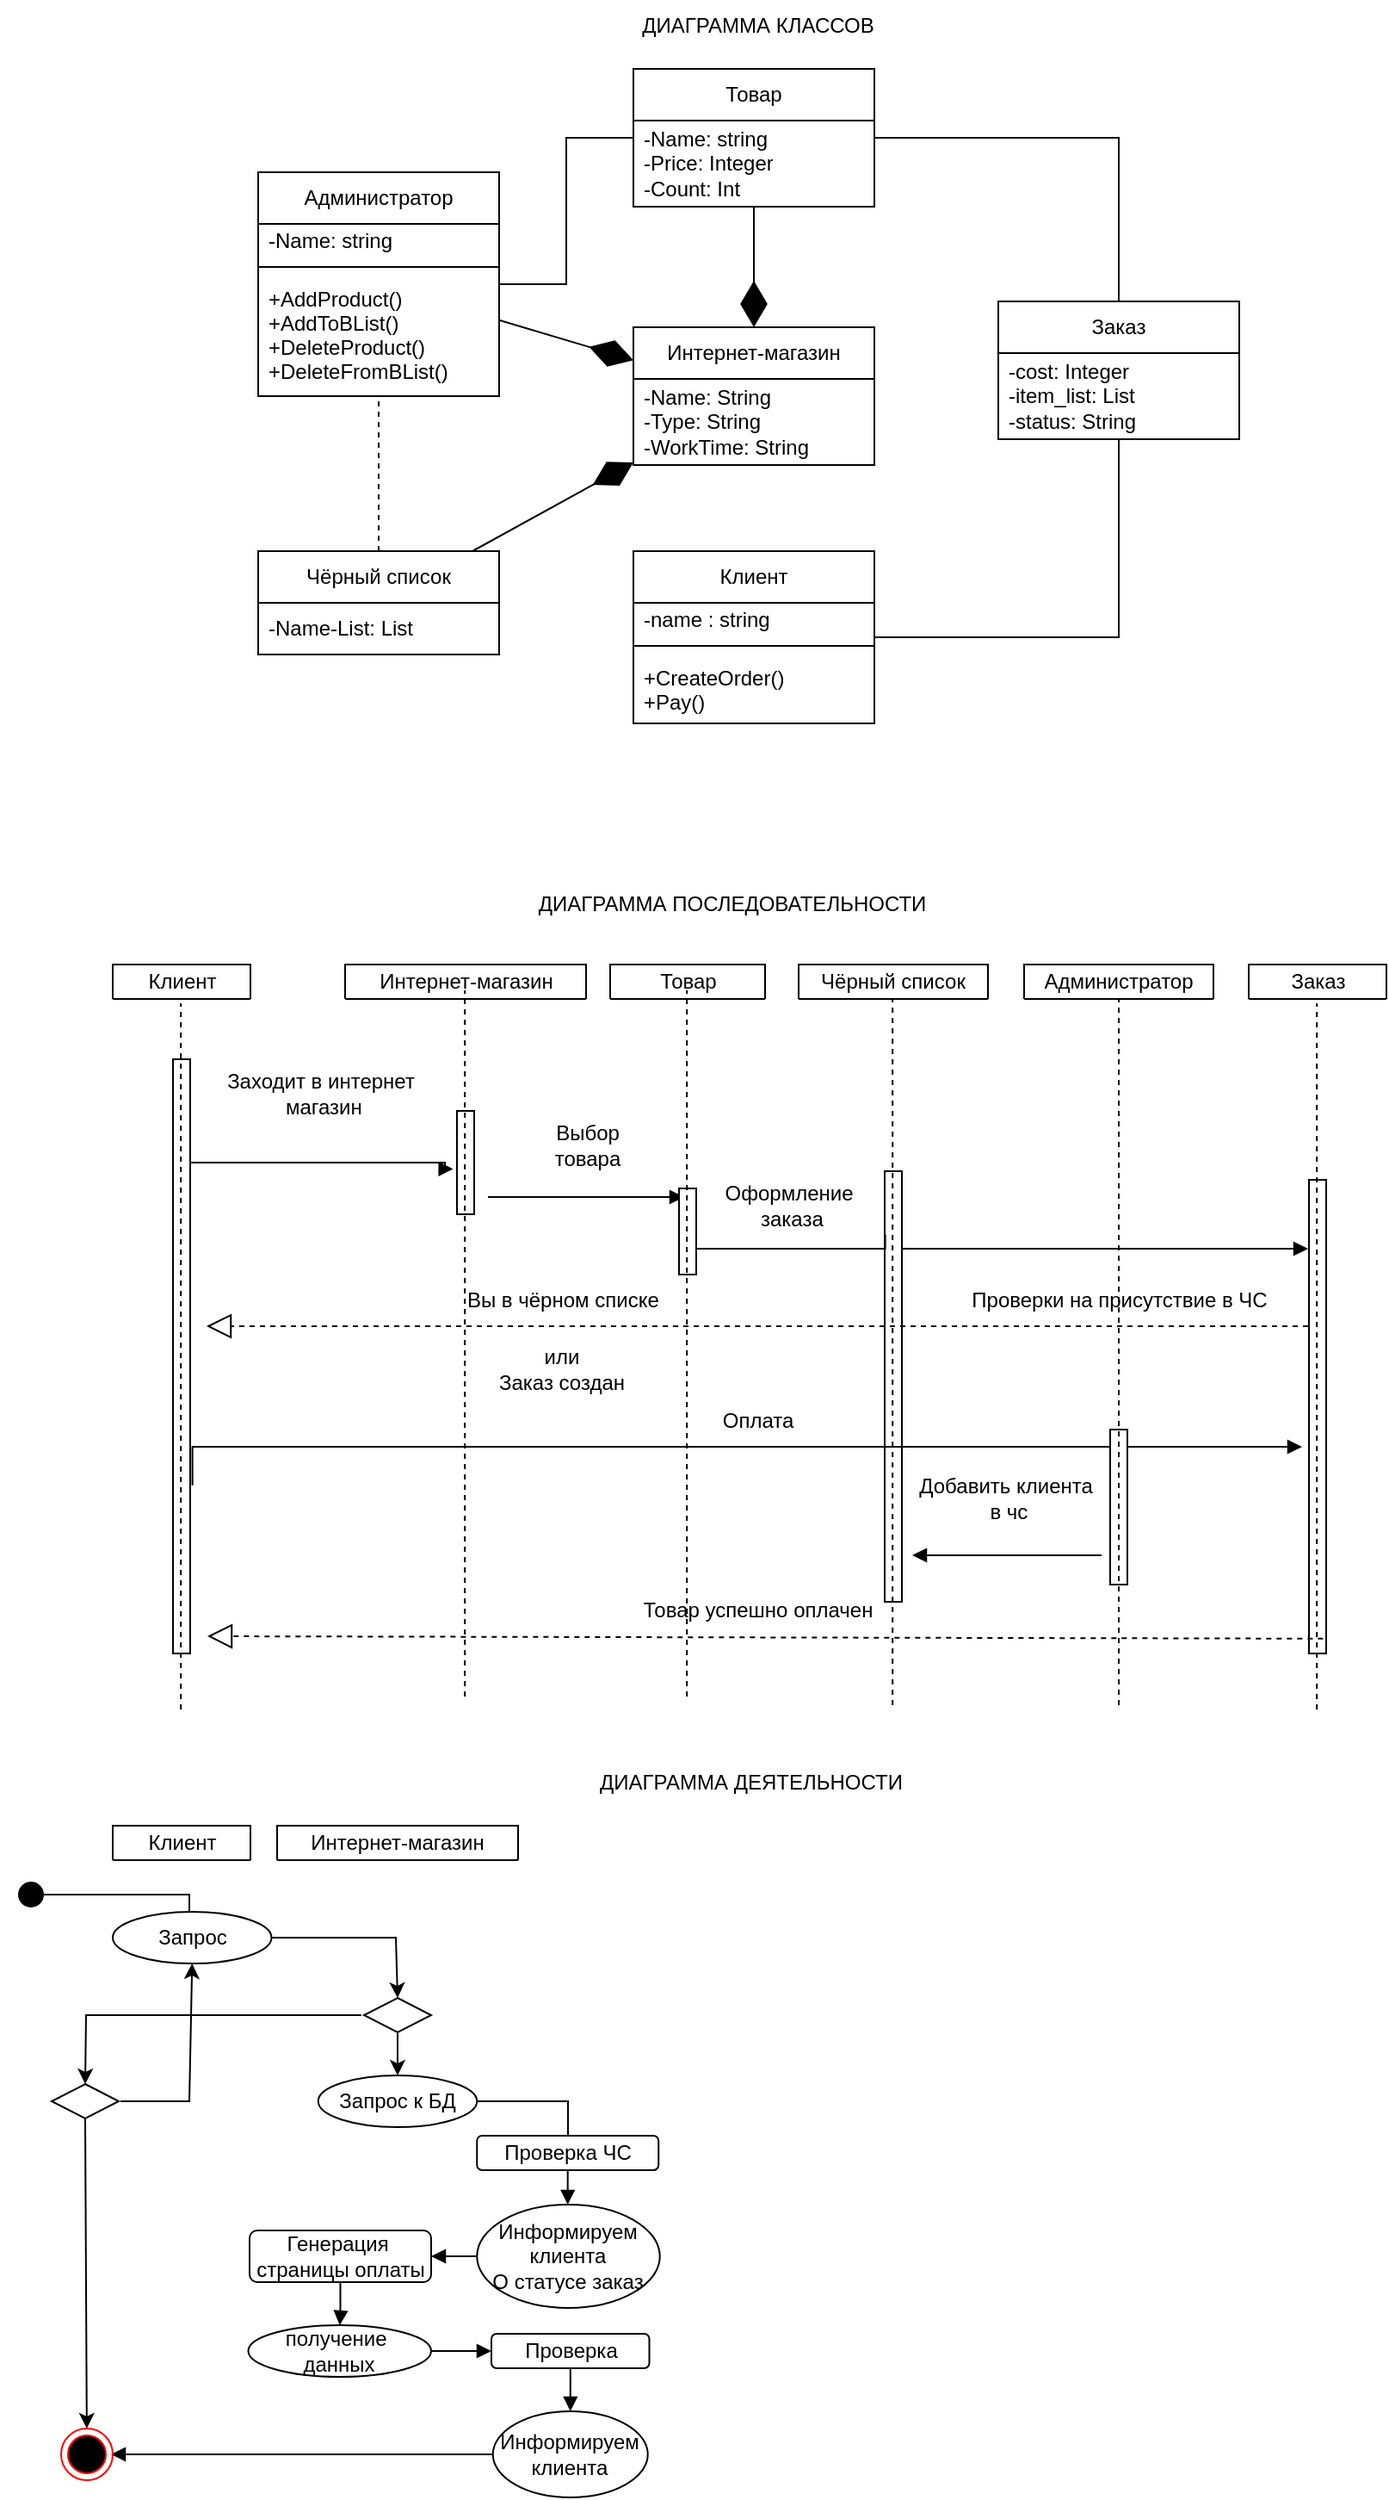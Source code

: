 <mxfile version="20.6.2" type="github">
  <diagram id="C5RBs43oDa-KdzZeNtuy" name="Page-1">
    <mxGraphModel dx="2187" dy="1087" grid="1" gridSize="10" guides="1" tooltips="1" connect="1" arrows="1" fold="1" page="1" pageScale="1" pageWidth="1200" pageHeight="1920" math="0" shadow="0">
      <root>
        <mxCell id="WIyWlLk6GJQsqaUBKTNV-0" />
        <mxCell id="WIyWlLk6GJQsqaUBKTNV-1" parent="WIyWlLk6GJQsqaUBKTNV-0" />
        <mxCell id="Nk64WTQwoIVOHszJ0diu-1" value="Интернет-магазин" style="swimlane;fontStyle=0;childLayout=stackLayout;horizontal=1;startSize=30;horizontalStack=0;resizeParent=1;resizeParentMax=0;resizeLast=0;collapsible=1;marginBottom=0;whiteSpace=wrap;html=1;" vertex="1" parent="WIyWlLk6GJQsqaUBKTNV-1">
          <mxGeometry x="318" y="200" width="140" height="80" as="geometry" />
        </mxCell>
        <mxCell id="Nk64WTQwoIVOHszJ0diu-4" value="-Name: String&lt;br&gt;-Type: String&lt;br&gt;-WorkTime: String" style="text;strokeColor=none;fillColor=none;align=left;verticalAlign=middle;spacingLeft=4;spacingRight=4;overflow=hidden;points=[[0,0.5],[1,0.5]];portConstraint=eastwest;rotatable=0;whiteSpace=wrap;html=1;" vertex="1" parent="Nk64WTQwoIVOHszJ0diu-1">
          <mxGeometry y="30" width="140" height="50" as="geometry" />
        </mxCell>
        <mxCell id="Nk64WTQwoIVOHszJ0diu-11" value="Администратор" style="swimlane;fontStyle=0;childLayout=stackLayout;horizontal=1;startSize=30;horizontalStack=0;resizeParent=1;resizeParentMax=0;resizeLast=0;collapsible=1;marginBottom=0;whiteSpace=wrap;html=1;" vertex="1" parent="WIyWlLk6GJQsqaUBKTNV-1">
          <mxGeometry x="100" y="110" width="140" height="130" as="geometry" />
        </mxCell>
        <mxCell id="Nk64WTQwoIVOHszJ0diu-12" value="-Name: string" style="text;strokeColor=none;fillColor=none;align=left;verticalAlign=middle;spacingLeft=4;spacingRight=4;overflow=hidden;points=[[0,0.5],[1,0.5]];portConstraint=eastwest;rotatable=0;whiteSpace=wrap;html=1;" vertex="1" parent="Nk64WTQwoIVOHszJ0diu-11">
          <mxGeometry y="30" width="140" height="20" as="geometry" />
        </mxCell>
        <mxCell id="Nk64WTQwoIVOHszJ0diu-103" value="&lt;span style=&quot;color: rgba(0, 0, 0, 0); font-family: monospace; font-size: 0px; background-color: rgb(248, 249, 250);&quot;&gt;%3CmxGraphModel%3E%3Croot%3E%3CmxCell%20id%3D%220%22%2F%3E%3CmxCell%20id%3D%221%22%20parent%3D%220%22%2F%3E%3CmxCell%20id%3D%222%22%20value%3D%22Get%20Seminars%20Taken%22%20style%3D%22text%3Balign%3Dleft%3BverticalAlign%3Dtop%3BspacingLeft%3D4%3BspacingRight%3D4%3Boverflow%3Dhidden%3Brotatable%3D0%3Bpoints%3D%5B%5B0%2C0.5%5D%2C%5B1%2C0.5%5D%5D%3BportConstraint%3Deastwest%3B%22%20vertex%3D%221%22%20parent%3D%221%22%3E%3CmxGeometry%20x%3D%22120%22%20y%3D%22472%22%20width%3D%22160%22%20height%3D%2226%22%20as%3D%22geometry%22%2F%3E%3C%2FmxCell%3E%3C%2Froot%3E%3C%2FmxGraphModel%3E&lt;/span&gt;" style="line;html=1;strokeWidth=1;align=left;verticalAlign=middle;spacingTop=-1;spacingLeft=3;spacingRight=3;rotatable=0;labelPosition=right;points=[];portConstraint=eastwest;" vertex="1" parent="Nk64WTQwoIVOHszJ0diu-11">
          <mxGeometry y="50" width="140" height="10" as="geometry" />
        </mxCell>
        <mxCell id="Nk64WTQwoIVOHszJ0diu-101" value="+AddProduct()&#xa;+AddToBList()&#xa;+DeleteProduct()&#xa;+DeleteFromBList()" style="text;align=left;verticalAlign=top;spacingLeft=4;spacingRight=4;overflow=hidden;rotatable=0;points=[[0,0.5],[1,0.5]];portConstraint=eastwest;" vertex="1" parent="Nk64WTQwoIVOHszJ0diu-11">
          <mxGeometry y="60" width="140" height="70" as="geometry" />
        </mxCell>
        <mxCell id="Nk64WTQwoIVOHszJ0diu-13" value="Товар" style="swimlane;fontStyle=0;childLayout=stackLayout;horizontal=1;startSize=30;horizontalStack=0;resizeParent=1;resizeParentMax=0;resizeLast=0;collapsible=1;marginBottom=0;whiteSpace=wrap;html=1;" vertex="1" parent="WIyWlLk6GJQsqaUBKTNV-1">
          <mxGeometry x="318" y="50" width="140" height="80" as="geometry" />
        </mxCell>
        <mxCell id="Nk64WTQwoIVOHszJ0diu-14" value="-Name: string&lt;br&gt;-Price: Integer&lt;br&gt;-Count: Int" style="text;strokeColor=none;fillColor=none;align=left;verticalAlign=middle;spacingLeft=4;spacingRight=4;overflow=hidden;points=[[0,0.5],[1,0.5]];portConstraint=eastwest;rotatable=0;whiteSpace=wrap;html=1;" vertex="1" parent="Nk64WTQwoIVOHszJ0diu-13">
          <mxGeometry y="30" width="140" height="50" as="geometry" />
        </mxCell>
        <mxCell id="Nk64WTQwoIVOHszJ0diu-15" value="Клиент" style="swimlane;fontStyle=0;childLayout=stackLayout;horizontal=1;startSize=30;horizontalStack=0;resizeParent=1;resizeParentMax=0;resizeLast=0;collapsible=1;marginBottom=0;whiteSpace=wrap;html=1;" vertex="1" parent="WIyWlLk6GJQsqaUBKTNV-1">
          <mxGeometry x="318" y="330" width="140" height="100" as="geometry" />
        </mxCell>
        <mxCell id="Nk64WTQwoIVOHszJ0diu-16" value="-name : string" style="text;strokeColor=none;fillColor=none;align=left;verticalAlign=middle;spacingLeft=4;spacingRight=4;overflow=hidden;points=[[0,0.5],[1,0.5]];portConstraint=eastwest;rotatable=0;whiteSpace=wrap;html=1;" vertex="1" parent="Nk64WTQwoIVOHszJ0diu-15">
          <mxGeometry y="30" width="140" height="20" as="geometry" />
        </mxCell>
        <mxCell id="Nk64WTQwoIVOHszJ0diu-105" value="&lt;span style=&quot;color: rgba(0, 0, 0, 0); font-family: monospace; font-size: 0px; background-color: rgb(248, 249, 250);&quot;&gt;%3CmxGraphModel%3E%3Croot%3E%3CmxCell%20id%3D%220%22%2F%3E%3CmxCell%20id%3D%221%22%20parent%3D%220%22%2F%3E%3CmxCell%20id%3D%222%22%20value%3D%22Get%20Seminars%20Taken%22%20style%3D%22text%3Balign%3Dleft%3BverticalAlign%3Dtop%3BspacingLeft%3D4%3BspacingRight%3D4%3Boverflow%3Dhidden%3Brotatable%3D0%3Bpoints%3D%5B%5B0%2C0.5%5D%2C%5B1%2C0.5%5D%5D%3BportConstraint%3Deastwest%3B%22%20vertex%3D%221%22%20parent%3D%221%22%3E%3CmxGeometry%20x%3D%22120%22%20y%3D%22472%22%20width%3D%22160%22%20height%3D%2226%22%20as%3D%22geometry%22%2F%3E%3C%2FmxCell%3E%3C%2Froot%3E%3C%2FmxGraphModel%3E&lt;/span&gt;" style="line;html=1;strokeWidth=1;align=left;verticalAlign=middle;spacingTop=-1;spacingLeft=3;spacingRight=3;rotatable=0;labelPosition=right;points=[];portConstraint=eastwest;" vertex="1" parent="Nk64WTQwoIVOHszJ0diu-15">
          <mxGeometry y="50" width="140" height="10" as="geometry" />
        </mxCell>
        <mxCell id="Nk64WTQwoIVOHszJ0diu-104" value="+CreateOrder()&#xa;+Pay()" style="text;align=left;verticalAlign=top;spacingLeft=4;spacingRight=4;overflow=hidden;rotatable=0;points=[[0,0.5],[1,0.5]];portConstraint=eastwest;" vertex="1" parent="Nk64WTQwoIVOHszJ0diu-15">
          <mxGeometry y="60" width="140" height="40" as="geometry" />
        </mxCell>
        <mxCell id="Nk64WTQwoIVOHszJ0diu-17" value="Заказ" style="swimlane;fontStyle=0;childLayout=stackLayout;horizontal=1;startSize=30;horizontalStack=0;resizeParent=1;resizeParentMax=0;resizeLast=0;collapsible=1;marginBottom=0;whiteSpace=wrap;html=1;" vertex="1" parent="WIyWlLk6GJQsqaUBKTNV-1">
          <mxGeometry x="530" y="185" width="140" height="80" as="geometry" />
        </mxCell>
        <mxCell id="Nk64WTQwoIVOHszJ0diu-18" value="-cost: Integer&lt;br&gt;-item_list: List&lt;br&gt;-status: String" style="text;strokeColor=none;fillColor=none;align=left;verticalAlign=middle;spacingLeft=4;spacingRight=4;overflow=hidden;points=[[0,0.5],[1,0.5]];portConstraint=eastwest;rotatable=0;whiteSpace=wrap;html=1;" vertex="1" parent="Nk64WTQwoIVOHszJ0diu-17">
          <mxGeometry y="30" width="140" height="50" as="geometry" />
        </mxCell>
        <mxCell id="Nk64WTQwoIVOHszJ0diu-19" value="Чёрный список" style="swimlane;fontStyle=0;childLayout=stackLayout;horizontal=1;startSize=30;horizontalStack=0;resizeParent=1;resizeParentMax=0;resizeLast=0;collapsible=1;marginBottom=0;whiteSpace=wrap;html=1;" vertex="1" parent="WIyWlLk6GJQsqaUBKTNV-1">
          <mxGeometry x="100" y="330" width="140" height="60" as="geometry" />
        </mxCell>
        <mxCell id="Nk64WTQwoIVOHszJ0diu-20" value="-Name-List: List" style="text;strokeColor=none;fillColor=none;align=left;verticalAlign=middle;spacingLeft=4;spacingRight=4;overflow=hidden;points=[[0,0.5],[1,0.5]];portConstraint=eastwest;rotatable=0;whiteSpace=wrap;html=1;" vertex="1" parent="Nk64WTQwoIVOHszJ0diu-19">
          <mxGeometry y="30" width="140" height="30" as="geometry" />
        </mxCell>
        <mxCell id="Nk64WTQwoIVOHszJ0diu-71" value="" style="endArrow=diamondThin;endFill=1;endSize=24;html=1;rounded=0;" edge="1" parent="WIyWlLk6GJQsqaUBKTNV-1" source="Nk64WTQwoIVOHszJ0diu-13" target="Nk64WTQwoIVOHszJ0diu-1">
          <mxGeometry width="160" relative="1" as="geometry">
            <mxPoint x="260" y="200" as="sourcePoint" />
            <mxPoint x="420" y="200" as="targetPoint" />
          </mxGeometry>
        </mxCell>
        <mxCell id="Nk64WTQwoIVOHszJ0diu-78" value="" style="endArrow=diamondThin;endFill=1;endSize=24;html=1;rounded=0;" edge="1" parent="WIyWlLk6GJQsqaUBKTNV-1" source="Nk64WTQwoIVOHszJ0diu-11" target="Nk64WTQwoIVOHszJ0diu-1">
          <mxGeometry width="160" relative="1" as="geometry">
            <mxPoint x="300.0" y="115" as="sourcePoint" />
            <mxPoint x="300.0" y="360" as="targetPoint" />
          </mxGeometry>
        </mxCell>
        <mxCell id="Nk64WTQwoIVOHszJ0diu-79" value="" style="endArrow=diamondThin;endFill=1;endSize=24;html=1;rounded=0;" edge="1" parent="WIyWlLk6GJQsqaUBKTNV-1" source="Nk64WTQwoIVOHszJ0diu-19" target="Nk64WTQwoIVOHszJ0diu-1">
          <mxGeometry width="160" relative="1" as="geometry">
            <mxPoint x="257.256" y="180" as="sourcePoint" />
            <mxPoint x="364.884" y="310" as="targetPoint" />
          </mxGeometry>
        </mxCell>
        <mxCell id="Nk64WTQwoIVOHszJ0diu-80" value="" style="endArrow=none;html=1;edgeStyle=orthogonalEdgeStyle;rounded=0;" edge="1" parent="WIyWlLk6GJQsqaUBKTNV-1" source="Nk64WTQwoIVOHszJ0diu-15" target="Nk64WTQwoIVOHszJ0diu-17">
          <mxGeometry relative="1" as="geometry">
            <mxPoint x="530" y="420" as="sourcePoint" />
            <mxPoint x="530" y="290" as="targetPoint" />
          </mxGeometry>
        </mxCell>
        <mxCell id="Nk64WTQwoIVOHszJ0diu-84" value="" style="endArrow=none;html=1;edgeStyle=orthogonalEdgeStyle;rounded=0;" edge="1" parent="WIyWlLk6GJQsqaUBKTNV-1" source="Nk64WTQwoIVOHszJ0diu-13" target="Nk64WTQwoIVOHszJ0diu-17">
          <mxGeometry relative="1" as="geometry">
            <mxPoint x="500" y="89.66" as="sourcePoint" />
            <mxPoint x="660" y="89.66" as="targetPoint" />
          </mxGeometry>
        </mxCell>
        <mxCell id="Nk64WTQwoIVOHszJ0diu-91" value="" style="endArrow=none;html=1;edgeStyle=orthogonalEdgeStyle;rounded=0;" edge="1" parent="WIyWlLk6GJQsqaUBKTNV-1" source="Nk64WTQwoIVOHszJ0diu-13" target="Nk64WTQwoIVOHszJ0diu-11">
          <mxGeometry relative="1" as="geometry">
            <mxPoint x="190" y="10" as="sourcePoint" />
            <mxPoint x="190" y="140" as="targetPoint" />
          </mxGeometry>
        </mxCell>
        <mxCell id="Nk64WTQwoIVOHszJ0diu-92" value="" style="endArrow=none;dashed=1;endFill=0;endSize=12;html=1;rounded=0;exitX=0.5;exitY=0;exitDx=0;exitDy=0;" edge="1" parent="WIyWlLk6GJQsqaUBKTNV-1" source="Nk64WTQwoIVOHszJ0diu-19" target="Nk64WTQwoIVOHszJ0diu-11">
          <mxGeometry width="160" relative="1" as="geometry">
            <mxPoint x="170" y="270" as="sourcePoint" />
            <mxPoint x="330" y="270" as="targetPoint" />
          </mxGeometry>
        </mxCell>
        <mxCell id="Nk64WTQwoIVOHszJ0diu-107" value="Интернет-магазин" style="swimlane;fontStyle=0;childLayout=stackLayout;horizontal=1;startSize=30;horizontalStack=0;resizeParent=1;resizeParentMax=0;resizeLast=0;collapsible=1;marginBottom=0;whiteSpace=wrap;html=1;" vertex="1" parent="WIyWlLk6GJQsqaUBKTNV-1">
          <mxGeometry x="150.5" y="570" width="140" height="20" as="geometry" />
        </mxCell>
        <mxCell id="Nk64WTQwoIVOHszJ0diu-110" value="Заказ" style="swimlane;fontStyle=0;childLayout=stackLayout;horizontal=1;startSize=30;horizontalStack=0;resizeParent=1;resizeParentMax=0;resizeLast=0;collapsible=1;marginBottom=0;whiteSpace=wrap;html=1;" vertex="1" parent="WIyWlLk6GJQsqaUBKTNV-1">
          <mxGeometry x="675.5" y="570" width="80" height="20" as="geometry" />
        </mxCell>
        <mxCell id="Nk64WTQwoIVOHszJ0diu-112" value="Товар" style="swimlane;fontStyle=0;childLayout=stackLayout;horizontal=1;startSize=30;horizontalStack=0;resizeParent=1;resizeParentMax=0;resizeLast=0;collapsible=1;marginBottom=0;whiteSpace=wrap;html=1;" vertex="1" parent="WIyWlLk6GJQsqaUBKTNV-1">
          <mxGeometry x="304.5" y="570" width="90" height="20" as="geometry" />
        </mxCell>
        <mxCell id="Nk64WTQwoIVOHszJ0diu-115" value="Клиент" style="swimlane;fontStyle=0;childLayout=stackLayout;horizontal=1;startSize=30;horizontalStack=0;resizeParent=1;resizeParentMax=0;resizeLast=0;collapsible=1;marginBottom=0;whiteSpace=wrap;html=1;" vertex="1" parent="WIyWlLk6GJQsqaUBKTNV-1">
          <mxGeometry x="15.5" y="570" width="80" height="20" as="geometry" />
        </mxCell>
        <mxCell id="Nk64WTQwoIVOHszJ0diu-120" value="Чёрный список" style="swimlane;fontStyle=0;childLayout=stackLayout;horizontal=1;startSize=30;horizontalStack=0;resizeParent=1;resizeParentMax=0;resizeLast=0;collapsible=1;marginBottom=0;whiteSpace=wrap;html=1;" vertex="1" parent="WIyWlLk6GJQsqaUBKTNV-1">
          <mxGeometry x="414" y="570" width="110" height="20" as="geometry" />
        </mxCell>
        <mxCell id="Nk64WTQwoIVOHszJ0diu-122" value="Администратор" style="swimlane;fontStyle=0;childLayout=stackLayout;horizontal=1;startSize=30;horizontalStack=0;resizeParent=1;resizeParentMax=0;resizeLast=0;collapsible=1;marginBottom=0;whiteSpace=wrap;html=1;" vertex="1" parent="WIyWlLk6GJQsqaUBKTNV-1">
          <mxGeometry x="545" y="570" width="110" height="20" as="geometry" />
        </mxCell>
        <mxCell id="Nk64WTQwoIVOHszJ0diu-127" value="" style="html=1;points=[];perimeter=orthogonalPerimeter;" vertex="1" parent="WIyWlLk6GJQsqaUBKTNV-1">
          <mxGeometry x="50.5" y="625" width="10" height="345" as="geometry" />
        </mxCell>
        <mxCell id="Nk64WTQwoIVOHszJ0diu-129" value="" style="endArrow=block;endFill=1;html=1;edgeStyle=orthogonalEdgeStyle;align=left;verticalAlign=top;rounded=0;entryX=-0.217;entryY=0.562;entryDx=0;entryDy=0;entryPerimeter=0;" edge="1" parent="WIyWlLk6GJQsqaUBKTNV-1" target="Nk64WTQwoIVOHszJ0diu-131">
          <mxGeometry x="-0.625" y="-10" relative="1" as="geometry">
            <mxPoint x="60.5" y="685" as="sourcePoint" />
            <mxPoint x="200.5" y="685" as="targetPoint" />
            <Array as="points">
              <mxPoint x="208.5" y="685" />
            </Array>
            <mxPoint as="offset" />
          </mxGeometry>
        </mxCell>
        <mxCell id="Nk64WTQwoIVOHszJ0diu-131" value="" style="html=1;points=[];perimeter=orthogonalPerimeter;" vertex="1" parent="WIyWlLk6GJQsqaUBKTNV-1">
          <mxGeometry x="215.5" y="655" width="10" height="60" as="geometry" />
        </mxCell>
        <mxCell id="Nk64WTQwoIVOHszJ0diu-132" value="Заходит в интернет&lt;br&gt;&amp;nbsp;магазин&lt;br&gt;" style="text;html=1;align=center;verticalAlign=middle;resizable=0;points=[];autosize=1;strokeColor=none;fillColor=none;" vertex="1" parent="WIyWlLk6GJQsqaUBKTNV-1">
          <mxGeometry x="70.5" y="625" width="130" height="40" as="geometry" />
        </mxCell>
        <mxCell id="Nk64WTQwoIVOHszJ0diu-137" value="" style="endArrow=block;endFill=1;html=1;edgeStyle=orthogonalEdgeStyle;align=left;verticalAlign=top;rounded=0;" edge="1" parent="WIyWlLk6GJQsqaUBKTNV-1">
          <mxGeometry x="-1" relative="1" as="geometry">
            <mxPoint x="233.5" y="705" as="sourcePoint" />
            <mxPoint x="347.5" y="705" as="targetPoint" />
          </mxGeometry>
        </mxCell>
        <mxCell id="Nk64WTQwoIVOHszJ0diu-141" value="" style="html=1;points=[];perimeter=orthogonalPerimeter;" vertex="1" parent="WIyWlLk6GJQsqaUBKTNV-1">
          <mxGeometry x="344.5" y="700" width="10" height="50" as="geometry" />
        </mxCell>
        <mxCell id="Nk64WTQwoIVOHszJ0diu-142" value="Оформление&lt;br&gt;&amp;nbsp;заказа" style="text;html=1;align=center;verticalAlign=middle;resizable=0;points=[];autosize=1;strokeColor=none;fillColor=none;" vertex="1" parent="WIyWlLk6GJQsqaUBKTNV-1">
          <mxGeometry x="358" y="690" width="100" height="40" as="geometry" />
        </mxCell>
        <mxCell id="Nk64WTQwoIVOHszJ0diu-143" value="" style="endArrow=block;endFill=1;html=1;edgeStyle=orthogonalEdgeStyle;align=left;verticalAlign=top;rounded=0;startArrow=none;" edge="1" parent="WIyWlLk6GJQsqaUBKTNV-1" source="Nk64WTQwoIVOHszJ0diu-152">
          <mxGeometry x="-1" relative="1" as="geometry">
            <mxPoint x="354.5" y="735" as="sourcePoint" />
            <mxPoint x="710" y="735" as="targetPoint" />
            <Array as="points">
              <mxPoint x="530" y="735" />
              <mxPoint x="530" y="735" />
            </Array>
          </mxGeometry>
        </mxCell>
        <mxCell id="Nk64WTQwoIVOHszJ0diu-145" value="" style="html=1;points=[];perimeter=orthogonalPerimeter;" vertex="1" parent="WIyWlLk6GJQsqaUBKTNV-1">
          <mxGeometry x="710.5" y="695" width="10" height="275" as="geometry" />
        </mxCell>
        <mxCell id="Nk64WTQwoIVOHszJ0diu-148" value="Выбор &lt;br&gt;товара" style="text;html=1;align=center;verticalAlign=middle;resizable=0;points=[];autosize=1;strokeColor=none;fillColor=none;" vertex="1" parent="WIyWlLk6GJQsqaUBKTNV-1">
          <mxGeometry x="260.5" y="655" width="60" height="40" as="geometry" />
        </mxCell>
        <mxCell id="Nk64WTQwoIVOHszJ0diu-151" style="edgeStyle=orthogonalEdgeStyle;rounded=0;orthogonalLoop=1;jettySize=auto;html=1;exitX=0.75;exitY=1;exitDx=0;exitDy=0;entryX=0.5;entryY=1;entryDx=0;entryDy=0;endArrow=none;endFill=0;" edge="1" parent="WIyWlLk6GJQsqaUBKTNV-1" source="Nk64WTQwoIVOHszJ0diu-110" target="Nk64WTQwoIVOHszJ0diu-110">
          <mxGeometry relative="1" as="geometry" />
        </mxCell>
        <mxCell id="Nk64WTQwoIVOHszJ0diu-152" value="" style="html=1;points=[];perimeter=orthogonalPerimeter;" vertex="1" parent="WIyWlLk6GJQsqaUBKTNV-1">
          <mxGeometry x="464" y="690" width="10" height="250" as="geometry" />
        </mxCell>
        <mxCell id="Nk64WTQwoIVOHszJ0diu-153" value="" style="endArrow=none;endFill=1;html=1;edgeStyle=orthogonalEdgeStyle;align=left;verticalAlign=top;rounded=0;entryX=0.033;entryY=0.148;entryDx=0;entryDy=0;entryPerimeter=0;" edge="1" parent="WIyWlLk6GJQsqaUBKTNV-1" target="Nk64WTQwoIVOHszJ0diu-152">
          <mxGeometry x="-1" relative="1" as="geometry">
            <mxPoint x="354.5" y="735" as="sourcePoint" />
            <mxPoint x="700.5" y="735" as="targetPoint" />
            <Array as="points">
              <mxPoint x="464" y="735" />
            </Array>
          </mxGeometry>
        </mxCell>
        <mxCell id="Nk64WTQwoIVOHszJ0diu-154" value="" style="endArrow=block;endFill=1;html=1;edgeStyle=orthogonalEdgeStyle;align=left;verticalAlign=top;rounded=0;startArrow=none;exitX=1.133;exitY=0.717;exitDx=0;exitDy=0;exitPerimeter=0;" edge="1" parent="WIyWlLk6GJQsqaUBKTNV-1" source="Nk64WTQwoIVOHszJ0diu-127">
          <mxGeometry x="-1" relative="1" as="geometry">
            <mxPoint x="60.5" y="850" as="sourcePoint" />
            <mxPoint x="706.5" y="850" as="targetPoint" />
            <Array as="points">
              <mxPoint x="62" y="850" />
            </Array>
          </mxGeometry>
        </mxCell>
        <mxCell id="Nk64WTQwoIVOHszJ0diu-158" value="" style="endArrow=block;dashed=1;endFill=0;endSize=12;html=1;rounded=0;" edge="1" parent="WIyWlLk6GJQsqaUBKTNV-1">
          <mxGeometry width="160" relative="1" as="geometry">
            <mxPoint x="710" y="780" as="sourcePoint" />
            <mxPoint x="70" y="780" as="targetPoint" />
            <Array as="points" />
          </mxGeometry>
        </mxCell>
        <mxCell id="Nk64WTQwoIVOHszJ0diu-159" value="&amp;nbsp;Вы в чёрном списке" style="text;html=1;align=center;verticalAlign=middle;resizable=0;points=[];autosize=1;strokeColor=none;fillColor=none;" vertex="1" parent="WIyWlLk6GJQsqaUBKTNV-1">
          <mxGeometry x="204.5" y="750" width="140" height="30" as="geometry" />
        </mxCell>
        <mxCell id="Nk64WTQwoIVOHszJ0diu-162" value="Проверки на присутствие в ЧС&lt;br&gt;" style="text;html=1;align=center;verticalAlign=middle;resizable=0;points=[];autosize=1;strokeColor=none;fillColor=none;" vertex="1" parent="WIyWlLk6GJQsqaUBKTNV-1">
          <mxGeometry x="500" y="750" width="200" height="30" as="geometry" />
        </mxCell>
        <mxCell id="Nk64WTQwoIVOHszJ0diu-164" value="или&lt;br&gt;Заказ создан" style="text;html=1;align=center;verticalAlign=middle;resizable=0;points=[];autosize=1;strokeColor=none;fillColor=none;" vertex="1" parent="WIyWlLk6GJQsqaUBKTNV-1">
          <mxGeometry x="225.5" y="785" width="100" height="40" as="geometry" />
        </mxCell>
        <mxCell id="Nk64WTQwoIVOHszJ0diu-144" value="Оплата" style="text;html=1;align=center;verticalAlign=middle;resizable=0;points=[];autosize=1;strokeColor=none;fillColor=none;" vertex="1" parent="WIyWlLk6GJQsqaUBKTNV-1">
          <mxGeometry x="360" y="820" width="60" height="30" as="geometry" />
        </mxCell>
        <mxCell id="Nk64WTQwoIVOHszJ0diu-167" value="" style="html=1;points=[];perimeter=orthogonalPerimeter;" vertex="1" parent="WIyWlLk6GJQsqaUBKTNV-1">
          <mxGeometry x="595" y="840" width="10" height="90" as="geometry" />
        </mxCell>
        <mxCell id="Nk64WTQwoIVOHszJ0diu-168" value="Добавить клиента&lt;br&gt;&amp;nbsp;в чс" style="text;html=1;align=center;verticalAlign=middle;resizable=0;points=[];autosize=1;strokeColor=none;fillColor=none;" vertex="1" parent="WIyWlLk6GJQsqaUBKTNV-1">
          <mxGeometry x="474" y="860" width="120" height="40" as="geometry" />
        </mxCell>
        <mxCell id="Nk64WTQwoIVOHszJ0diu-169" value="" style="html=1;verticalAlign=bottom;endArrow=block;rounded=0;" edge="1" parent="WIyWlLk6GJQsqaUBKTNV-1">
          <mxGeometry width="80" relative="1" as="geometry">
            <mxPoint x="590" y="913" as="sourcePoint" />
            <mxPoint x="480" y="913" as="targetPoint" />
          </mxGeometry>
        </mxCell>
        <mxCell id="Nk64WTQwoIVOHszJ0diu-170" value="" style="endArrow=block;dashed=1;endFill=0;endSize=12;html=1;rounded=0;entryX=1.133;entryY=0.48;entryDx=0;entryDy=0;entryPerimeter=0;" edge="1" parent="WIyWlLk6GJQsqaUBKTNV-1">
          <mxGeometry width="160" relative="1" as="geometry">
            <mxPoint x="718.67" y="961.4" as="sourcePoint" />
            <mxPoint x="70.5" y="960.0" as="targetPoint" />
            <Array as="points" />
          </mxGeometry>
        </mxCell>
        <mxCell id="Nk64WTQwoIVOHszJ0diu-171" value="Товар успешно оплачен" style="text;html=1;align=center;verticalAlign=middle;resizable=0;points=[];autosize=1;strokeColor=none;fillColor=none;" vertex="1" parent="WIyWlLk6GJQsqaUBKTNV-1">
          <mxGeometry x="310" y="930" width="160" height="30" as="geometry" />
        </mxCell>
        <mxCell id="Nk64WTQwoIVOHszJ0diu-179" value="" style="endArrow=none;dashed=1;html=1;rounded=0;" edge="1" parent="WIyWlLk6GJQsqaUBKTNV-1" target="Nk64WTQwoIVOHszJ0diu-122">
          <mxGeometry width="50" height="50" relative="1" as="geometry">
            <mxPoint x="600" y="1000" as="sourcePoint" />
            <mxPoint x="594" y="590" as="targetPoint" />
            <Array as="points" />
          </mxGeometry>
        </mxCell>
        <mxCell id="Nk64WTQwoIVOHszJ0diu-180" value="" style="endArrow=none;dashed=1;html=1;rounded=0;" edge="1" parent="WIyWlLk6GJQsqaUBKTNV-1">
          <mxGeometry width="50" height="50" relative="1" as="geometry">
            <mxPoint x="715.08" y="1002.5" as="sourcePoint" />
            <mxPoint x="715.08" y="592.5" as="targetPoint" />
            <Array as="points" />
          </mxGeometry>
        </mxCell>
        <mxCell id="Nk64WTQwoIVOHszJ0diu-181" value="" style="endArrow=none;dashed=1;html=1;rounded=0;" edge="1" parent="WIyWlLk6GJQsqaUBKTNV-1">
          <mxGeometry width="50" height="50" relative="1" as="geometry">
            <mxPoint x="468.58" y="1000" as="sourcePoint" />
            <mxPoint x="468.58" y="590" as="targetPoint" />
            <Array as="points" />
          </mxGeometry>
        </mxCell>
        <mxCell id="Nk64WTQwoIVOHszJ0diu-182" value="" style="endArrow=none;dashed=1;html=1;rounded=0;" edge="1" parent="WIyWlLk6GJQsqaUBKTNV-1">
          <mxGeometry width="50" height="50" relative="1" as="geometry">
            <mxPoint x="349.08" y="995" as="sourcePoint" />
            <mxPoint x="349.08" y="585" as="targetPoint" />
            <Array as="points" />
          </mxGeometry>
        </mxCell>
        <mxCell id="Nk64WTQwoIVOHszJ0diu-183" value="" style="endArrow=none;dashed=1;html=1;rounded=0;" edge="1" parent="WIyWlLk6GJQsqaUBKTNV-1">
          <mxGeometry width="50" height="50" relative="1" as="geometry">
            <mxPoint x="220.08" y="995" as="sourcePoint" />
            <mxPoint x="220.08" y="585" as="targetPoint" />
            <Array as="points" />
          </mxGeometry>
        </mxCell>
        <mxCell id="Nk64WTQwoIVOHszJ0diu-184" value="" style="endArrow=none;dashed=1;html=1;rounded=0;" edge="1" parent="WIyWlLk6GJQsqaUBKTNV-1">
          <mxGeometry width="50" height="50" relative="1" as="geometry">
            <mxPoint x="55.08" y="1002.5" as="sourcePoint" />
            <mxPoint x="55.08" y="592.5" as="targetPoint" />
            <Array as="points" />
          </mxGeometry>
        </mxCell>
        <mxCell id="Nk64WTQwoIVOHszJ0diu-185" value="ДИАГРАММА ПОСЛЕДОВАТЕЛЬНОСТИ" style="text;html=1;align=center;verticalAlign=middle;resizable=0;points=[];autosize=1;strokeColor=none;fillColor=none;" vertex="1" parent="WIyWlLk6GJQsqaUBKTNV-1">
          <mxGeometry x="250" y="520" width="250" height="30" as="geometry" />
        </mxCell>
        <mxCell id="Nk64WTQwoIVOHszJ0diu-186" value="ДИАГРАММА КЛАССОВ" style="text;html=1;align=center;verticalAlign=middle;resizable=0;points=[];autosize=1;strokeColor=none;fillColor=none;" vertex="1" parent="WIyWlLk6GJQsqaUBKTNV-1">
          <mxGeometry x="310" y="10" width="160" height="30" as="geometry" />
        </mxCell>
        <mxCell id="Nk64WTQwoIVOHszJ0diu-187" value="ДИАГРАММА ДЕЯТЕЛЬНОСТИ" style="text;html=1;align=center;verticalAlign=middle;resizable=0;points=[];autosize=1;strokeColor=none;fillColor=none;" vertex="1" parent="WIyWlLk6GJQsqaUBKTNV-1">
          <mxGeometry x="285.5" y="1030" width="200" height="30" as="geometry" />
        </mxCell>
        <mxCell id="Nk64WTQwoIVOHszJ0diu-189" value="Клиент" style="swimlane;fontStyle=0;childLayout=stackLayout;horizontal=1;startSize=30;horizontalStack=0;resizeParent=1;resizeParentMax=0;resizeLast=0;collapsible=1;marginBottom=0;whiteSpace=wrap;html=1;" vertex="1" parent="WIyWlLk6GJQsqaUBKTNV-1">
          <mxGeometry x="15.5" y="1070" width="80" height="20" as="geometry">
            <mxRectangle x="40" y="1170" width="80" height="30" as="alternateBounds" />
          </mxGeometry>
        </mxCell>
        <mxCell id="Nk64WTQwoIVOHszJ0diu-190" value="" style="html=1;verticalAlign=bottom;startArrow=circle;startFill=1;endArrow=open;startSize=6;endSize=8;rounded=0;" edge="1" parent="WIyWlLk6GJQsqaUBKTNV-1">
          <mxGeometry width="80" relative="1" as="geometry">
            <mxPoint x="-40" y="1110" as="sourcePoint" />
            <mxPoint x="60" y="1150" as="targetPoint" />
            <Array as="points">
              <mxPoint x="60" y="1110" />
            </Array>
          </mxGeometry>
        </mxCell>
        <mxCell id="Nk64WTQwoIVOHszJ0diu-191" value="Интернет-магазин" style="swimlane;fontStyle=0;childLayout=stackLayout;horizontal=1;startSize=30;horizontalStack=0;resizeParent=1;resizeParentMax=0;resizeLast=0;collapsible=1;marginBottom=0;whiteSpace=wrap;html=1;" vertex="1" parent="WIyWlLk6GJQsqaUBKTNV-1">
          <mxGeometry x="111" y="1070" width="140" height="20" as="geometry" />
        </mxCell>
        <mxCell id="Nk64WTQwoIVOHszJ0diu-194" value="Запрос" style="ellipse;whiteSpace=wrap;html=1;" vertex="1" parent="WIyWlLk6GJQsqaUBKTNV-1">
          <mxGeometry x="15.5" y="1120" width="92.25" height="30" as="geometry" />
        </mxCell>
        <mxCell id="Nk64WTQwoIVOHszJ0diu-197" value="" style="rhombus;whiteSpace=wrap;html=1;" vertex="1" parent="WIyWlLk6GJQsqaUBKTNV-1">
          <mxGeometry x="161.5" y="1170" width="39" height="20" as="geometry" />
        </mxCell>
        <mxCell id="Nk64WTQwoIVOHszJ0diu-198" value="" style="endArrow=classic;html=1;rounded=0;exitX=1;exitY=0.5;exitDx=0;exitDy=0;entryX=0.5;entryY=0;entryDx=0;entryDy=0;" edge="1" parent="WIyWlLk6GJQsqaUBKTNV-1" source="Nk64WTQwoIVOHszJ0diu-194" target="Nk64WTQwoIVOHszJ0diu-197">
          <mxGeometry width="50" height="50" relative="1" as="geometry">
            <mxPoint x="190" y="1110" as="sourcePoint" />
            <mxPoint x="240" y="1060" as="targetPoint" />
            <Array as="points">
              <mxPoint x="180" y="1135" />
            </Array>
          </mxGeometry>
        </mxCell>
        <mxCell id="Nk64WTQwoIVOHszJ0diu-201" value="" style="rhombus;whiteSpace=wrap;html=1;" vertex="1" parent="WIyWlLk6GJQsqaUBKTNV-1">
          <mxGeometry x="-20" y="1220" width="39" height="20" as="geometry" />
        </mxCell>
        <mxCell id="Nk64WTQwoIVOHszJ0diu-203" value="Запрос к БД" style="ellipse;whiteSpace=wrap;html=1;" vertex="1" parent="WIyWlLk6GJQsqaUBKTNV-1">
          <mxGeometry x="134.87" y="1215" width="92.25" height="30" as="geometry" />
        </mxCell>
        <mxCell id="Nk64WTQwoIVOHszJ0diu-204" value="" style="endArrow=classic;html=1;rounded=0;entryX=0.5;entryY=0;entryDx=0;entryDy=0;" edge="1" parent="WIyWlLk6GJQsqaUBKTNV-1" target="Nk64WTQwoIVOHszJ0diu-201">
          <mxGeometry width="50" height="50" relative="1" as="geometry">
            <mxPoint x="160" y="1180" as="sourcePoint" />
            <mxPoint x="143.75" y="1255" as="targetPoint" />
            <Array as="points">
              <mxPoint y="1180" />
            </Array>
          </mxGeometry>
        </mxCell>
        <mxCell id="Nk64WTQwoIVOHszJ0diu-205" value="" style="endArrow=classic;html=1;rounded=0;entryX=0.5;entryY=1;entryDx=0;entryDy=0;" edge="1" parent="WIyWlLk6GJQsqaUBKTNV-1" target="Nk64WTQwoIVOHszJ0diu-194">
          <mxGeometry width="50" height="50" relative="1" as="geometry">
            <mxPoint x="20" y="1230" as="sourcePoint" />
            <mxPoint x="30" y="1340" as="targetPoint" />
            <Array as="points">
              <mxPoint x="60" y="1230" />
            </Array>
          </mxGeometry>
        </mxCell>
        <mxCell id="Nk64WTQwoIVOHszJ0diu-206" value="" style="endArrow=classic;html=1;rounded=0;exitX=0.5;exitY=1;exitDx=0;exitDy=0;" edge="1" parent="WIyWlLk6GJQsqaUBKTNV-1" source="Nk64WTQwoIVOHszJ0diu-201" target="Nk64WTQwoIVOHszJ0diu-222">
          <mxGeometry width="50" height="50" relative="1" as="geometry">
            <mxPoint x="80" y="1360" as="sourcePoint" />
            <mxPoint y="1340" as="targetPoint" />
            <Array as="points" />
          </mxGeometry>
        </mxCell>
        <mxCell id="Nk64WTQwoIVOHszJ0diu-208" value="" style="endArrow=classic;html=1;rounded=0;exitX=0.5;exitY=1;exitDx=0;exitDy=0;" edge="1" parent="WIyWlLk6GJQsqaUBKTNV-1" source="Nk64WTQwoIVOHszJ0diu-197" target="Nk64WTQwoIVOHszJ0diu-203">
          <mxGeometry width="50" height="50" relative="1" as="geometry">
            <mxPoint x="190" y="1270" as="sourcePoint" />
            <mxPoint x="240" y="1220" as="targetPoint" />
          </mxGeometry>
        </mxCell>
        <mxCell id="Nk64WTQwoIVOHszJ0diu-209" value="" style="endArrow=classic;html=1;rounded=0;" edge="1" parent="WIyWlLk6GJQsqaUBKTNV-1" source="Nk64WTQwoIVOHszJ0diu-203">
          <mxGeometry width="50" height="50" relative="1" as="geometry">
            <mxPoint x="230" y="1190" as="sourcePoint" />
            <mxPoint x="280" y="1270" as="targetPoint" />
            <Array as="points">
              <mxPoint x="280" y="1230" />
            </Array>
          </mxGeometry>
        </mxCell>
        <mxCell id="Nk64WTQwoIVOHszJ0diu-213" style="edgeStyle=orthogonalEdgeStyle;rounded=0;orthogonalLoop=1;jettySize=auto;html=1;endArrow=block;endFill=1;" edge="1" parent="WIyWlLk6GJQsqaUBKTNV-1" source="Nk64WTQwoIVOHszJ0diu-210" target="Nk64WTQwoIVOHszJ0diu-212">
          <mxGeometry relative="1" as="geometry" />
        </mxCell>
        <mxCell id="Nk64WTQwoIVOHszJ0diu-210" value="Проверка ЧС" style="rounded=1;whiteSpace=wrap;html=1;" vertex="1" parent="WIyWlLk6GJQsqaUBKTNV-1">
          <mxGeometry x="227.12" y="1250" width="105.5" height="20" as="geometry" />
        </mxCell>
        <mxCell id="Nk64WTQwoIVOHszJ0diu-215" style="edgeStyle=orthogonalEdgeStyle;rounded=0;orthogonalLoop=1;jettySize=auto;html=1;endArrow=block;endFill=1;" edge="1" parent="WIyWlLk6GJQsqaUBKTNV-1" source="Nk64WTQwoIVOHszJ0diu-212" target="Nk64WTQwoIVOHszJ0diu-214">
          <mxGeometry relative="1" as="geometry" />
        </mxCell>
        <mxCell id="Nk64WTQwoIVOHszJ0diu-212" value="Информируем клиента&lt;br&gt;О статусе заказ" style="ellipse;whiteSpace=wrap;html=1;" vertex="1" parent="WIyWlLk6GJQsqaUBKTNV-1">
          <mxGeometry x="227.12" y="1290" width="106.25" height="60" as="geometry" />
        </mxCell>
        <mxCell id="Nk64WTQwoIVOHszJ0diu-217" style="edgeStyle=orthogonalEdgeStyle;rounded=0;orthogonalLoop=1;jettySize=auto;html=1;endArrow=block;endFill=1;" edge="1" parent="WIyWlLk6GJQsqaUBKTNV-1" source="Nk64WTQwoIVOHszJ0diu-214" target="Nk64WTQwoIVOHszJ0diu-216">
          <mxGeometry relative="1" as="geometry" />
        </mxCell>
        <mxCell id="Nk64WTQwoIVOHszJ0diu-214" value="Генерация&amp;nbsp;&lt;br&gt;страницы оплаты" style="rounded=1;whiteSpace=wrap;html=1;" vertex="1" parent="WIyWlLk6GJQsqaUBKTNV-1">
          <mxGeometry x="95" y="1305" width="105.5" height="30" as="geometry" />
        </mxCell>
        <mxCell id="Nk64WTQwoIVOHszJ0diu-219" style="edgeStyle=orthogonalEdgeStyle;rounded=0;orthogonalLoop=1;jettySize=auto;html=1;endArrow=block;endFill=1;" edge="1" parent="WIyWlLk6GJQsqaUBKTNV-1" source="Nk64WTQwoIVOHszJ0diu-216" target="Nk64WTQwoIVOHszJ0diu-218">
          <mxGeometry relative="1" as="geometry" />
        </mxCell>
        <mxCell id="Nk64WTQwoIVOHszJ0diu-216" value="получение&amp;nbsp;&lt;br&gt;данных" style="ellipse;whiteSpace=wrap;html=1;" vertex="1" parent="WIyWlLk6GJQsqaUBKTNV-1">
          <mxGeometry x="94.25" y="1360" width="106.25" height="30" as="geometry" />
        </mxCell>
        <mxCell id="Nk64WTQwoIVOHszJ0diu-221" style="edgeStyle=orthogonalEdgeStyle;rounded=0;orthogonalLoop=1;jettySize=auto;html=1;endArrow=block;endFill=1;" edge="1" parent="WIyWlLk6GJQsqaUBKTNV-1" source="Nk64WTQwoIVOHszJ0diu-218" target="Nk64WTQwoIVOHszJ0diu-220">
          <mxGeometry relative="1" as="geometry" />
        </mxCell>
        <mxCell id="Nk64WTQwoIVOHszJ0diu-218" value="Проверка" style="rounded=1;whiteSpace=wrap;html=1;" vertex="1" parent="WIyWlLk6GJQsqaUBKTNV-1">
          <mxGeometry x="235.5" y="1365" width="91.75" height="20" as="geometry" />
        </mxCell>
        <mxCell id="Nk64WTQwoIVOHszJ0diu-223" style="edgeStyle=orthogonalEdgeStyle;rounded=0;orthogonalLoop=1;jettySize=auto;html=1;endArrow=block;endFill=1;" edge="1" parent="WIyWlLk6GJQsqaUBKTNV-1" source="Nk64WTQwoIVOHszJ0diu-220">
          <mxGeometry relative="1" as="geometry">
            <mxPoint x="14.5" y="1435" as="targetPoint" />
          </mxGeometry>
        </mxCell>
        <mxCell id="Nk64WTQwoIVOHszJ0diu-220" value="Информируем клиента" style="ellipse;whiteSpace=wrap;html=1;" vertex="1" parent="WIyWlLk6GJQsqaUBKTNV-1">
          <mxGeometry x="236.38" y="1410" width="90" height="50" as="geometry" />
        </mxCell>
        <mxCell id="Nk64WTQwoIVOHszJ0diu-222" value="" style="ellipse;html=1;shape=endState;fillColor=#000000;strokeColor=#ff0000;" vertex="1" parent="WIyWlLk6GJQsqaUBKTNV-1">
          <mxGeometry x="-14.5" y="1420" width="30" height="30" as="geometry" />
        </mxCell>
      </root>
    </mxGraphModel>
  </diagram>
</mxfile>

